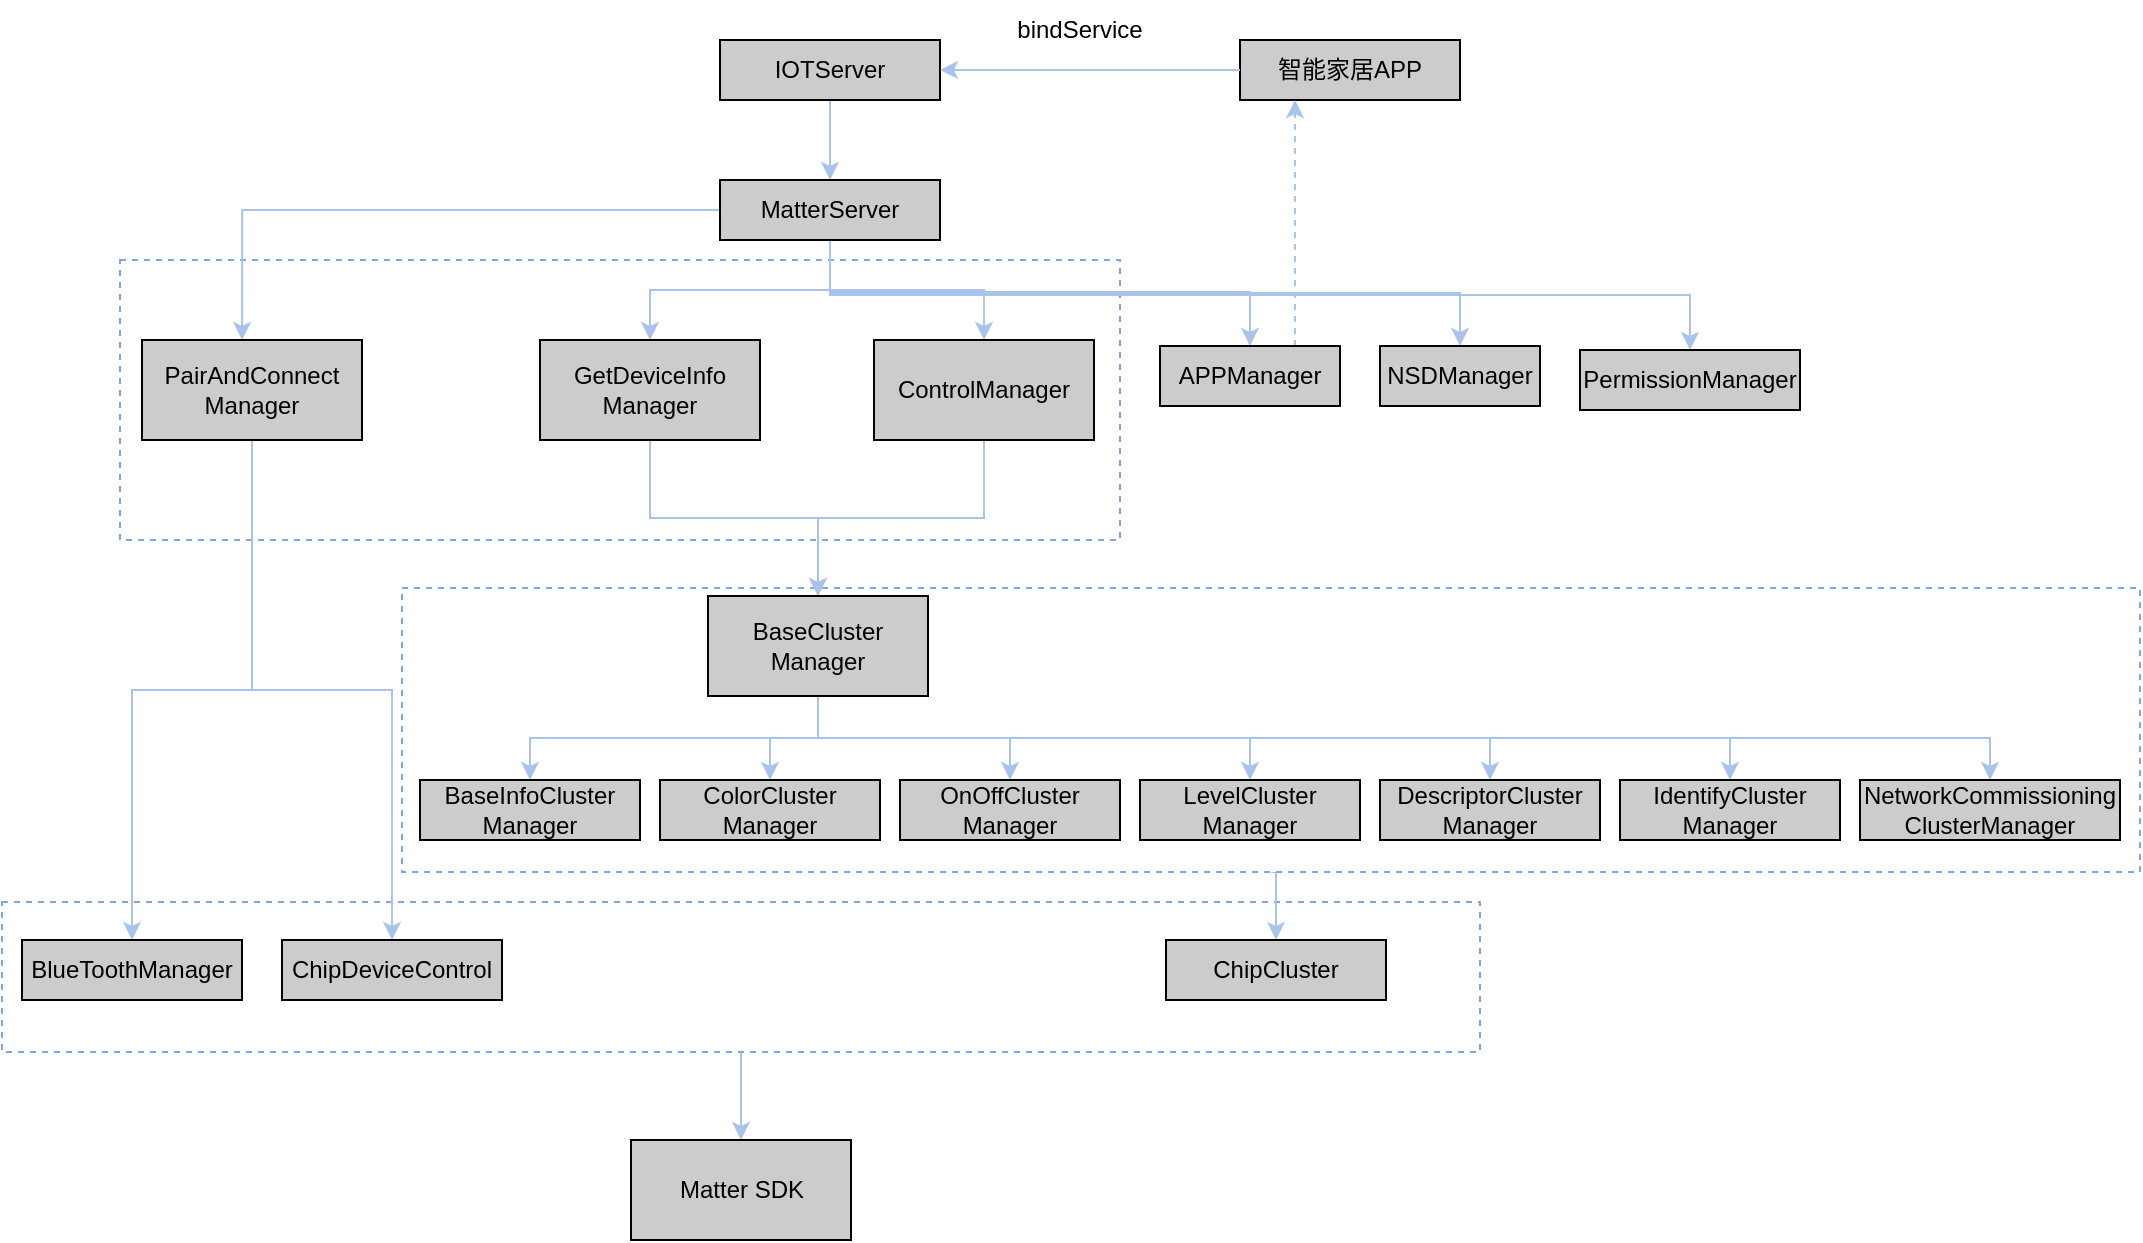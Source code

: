 <mxfile version="21.2.1" type="github">
  <diagram name="第 1 页" id="aasKgFVG1zb7dyKzAxKh">
    <mxGraphModel dx="2010" dy="657" grid="1" gridSize="10" guides="1" tooltips="1" connect="1" arrows="1" fold="1" page="1" pageScale="1" pageWidth="827" pageHeight="1169" math="0" shadow="0">
      <root>
        <mxCell id="0" />
        <mxCell id="1" parent="0" />
        <mxCell id="WiGVoq5VSTCztnOukMbd-56" style="edgeStyle=orthogonalEdgeStyle;rounded=0;orthogonalLoop=1;jettySize=auto;html=1;exitX=0.5;exitY=1;exitDx=0;exitDy=0;entryX=0.5;entryY=0;entryDx=0;entryDy=0;strokeColor=#A9C4EB;" edge="1" parent="1" source="WiGVoq5VSTCztnOukMbd-54" target="WiGVoq5VSTCztnOukMbd-55">
          <mxGeometry relative="1" as="geometry" />
        </mxCell>
        <mxCell id="WiGVoq5VSTCztnOukMbd-54" value="" style="rounded=0;whiteSpace=wrap;html=1;dashed=1;strokeColor=#7EA6E0;" vertex="1" parent="1">
          <mxGeometry x="-49" y="501" width="739" height="75" as="geometry" />
        </mxCell>
        <mxCell id="WiGVoq5VSTCztnOukMbd-53" style="edgeStyle=orthogonalEdgeStyle;rounded=0;orthogonalLoop=1;jettySize=auto;html=1;exitX=0.5;exitY=1;exitDx=0;exitDy=0;entryX=0.5;entryY=0;entryDx=0;entryDy=0;strokeColor=#A9C4EB;" edge="1" parent="1" source="WiGVoq5VSTCztnOukMbd-51" target="WiGVoq5VSTCztnOukMbd-48">
          <mxGeometry relative="1" as="geometry" />
        </mxCell>
        <mxCell id="WiGVoq5VSTCztnOukMbd-51" value="" style="rounded=0;whiteSpace=wrap;html=1;dashed=1;strokeColor=#7EA6E0;" vertex="1" parent="1">
          <mxGeometry x="151" y="344" width="869" height="142" as="geometry" />
        </mxCell>
        <mxCell id="WiGVoq5VSTCztnOukMbd-50" value="" style="rounded=0;whiteSpace=wrap;html=1;dashed=1;strokeColor=#7EA6E0;" vertex="1" parent="1">
          <mxGeometry x="10" y="180" width="500" height="140" as="geometry" />
        </mxCell>
        <mxCell id="WiGVoq5VSTCztnOukMbd-7" value="智能家居APP" style="rounded=0;whiteSpace=wrap;html=1;fillColor=#CCCCCC;" vertex="1" parent="1">
          <mxGeometry x="570" y="70" width="110" height="30" as="geometry" />
        </mxCell>
        <mxCell id="WiGVoq5VSTCztnOukMbd-11" style="edgeStyle=orthogonalEdgeStyle;rounded=0;orthogonalLoop=1;jettySize=auto;html=1;entryX=0.5;entryY=0;entryDx=0;entryDy=0;strokeColor=#A9C4EB;" edge="1" parent="1" source="WiGVoq5VSTCztnOukMbd-8" target="WiGVoq5VSTCztnOukMbd-10">
          <mxGeometry relative="1" as="geometry" />
        </mxCell>
        <mxCell id="WiGVoq5VSTCztnOukMbd-8" value="IOTServer" style="rounded=0;whiteSpace=wrap;html=1;fillColor=#CCCCCC;" vertex="1" parent="1">
          <mxGeometry x="310" y="70" width="110" height="30" as="geometry" />
        </mxCell>
        <mxCell id="WiGVoq5VSTCztnOukMbd-9" value="" style="endArrow=classic;html=1;rounded=0;entryX=1;entryY=0.5;entryDx=0;entryDy=0;strokeColor=#A9C4EB;" edge="1" parent="1" target="WiGVoq5VSTCztnOukMbd-8">
          <mxGeometry width="50" height="50" relative="1" as="geometry">
            <mxPoint x="570" y="85" as="sourcePoint" />
            <mxPoint x="290" y="40" as="targetPoint" />
          </mxGeometry>
        </mxCell>
        <mxCell id="WiGVoq5VSTCztnOukMbd-13" style="edgeStyle=orthogonalEdgeStyle;rounded=0;orthogonalLoop=1;jettySize=auto;html=1;entryX=0.455;entryY=0;entryDx=0;entryDy=0;entryPerimeter=0;strokeColor=#A9C4EB;" edge="1" parent="1" source="WiGVoq5VSTCztnOukMbd-10" target="WiGVoq5VSTCztnOukMbd-12">
          <mxGeometry relative="1" as="geometry" />
        </mxCell>
        <mxCell id="WiGVoq5VSTCztnOukMbd-19" style="edgeStyle=orthogonalEdgeStyle;rounded=0;orthogonalLoop=1;jettySize=auto;html=1;exitX=0.5;exitY=1;exitDx=0;exitDy=0;entryX=0.5;entryY=0;entryDx=0;entryDy=0;strokeColor=#A9C4EB;" edge="1" parent="1" source="WiGVoq5VSTCztnOukMbd-10" target="WiGVoq5VSTCztnOukMbd-14">
          <mxGeometry relative="1" as="geometry" />
        </mxCell>
        <mxCell id="WiGVoq5VSTCztnOukMbd-20" style="edgeStyle=orthogonalEdgeStyle;rounded=0;orthogonalLoop=1;jettySize=auto;html=1;exitX=0.5;exitY=1;exitDx=0;exitDy=0;entryX=0.5;entryY=0;entryDx=0;entryDy=0;strokeColor=#A9C4EB;" edge="1" parent="1" source="WiGVoq5VSTCztnOukMbd-10" target="WiGVoq5VSTCztnOukMbd-15">
          <mxGeometry relative="1" as="geometry" />
        </mxCell>
        <mxCell id="WiGVoq5VSTCztnOukMbd-21" style="edgeStyle=orthogonalEdgeStyle;rounded=0;orthogonalLoop=1;jettySize=auto;html=1;exitX=0.5;exitY=1;exitDx=0;exitDy=0;entryX=0.5;entryY=0;entryDx=0;entryDy=0;strokeColor=#A9C4EB;" edge="1" parent="1" source="WiGVoq5VSTCztnOukMbd-10" target="WiGVoq5VSTCztnOukMbd-16">
          <mxGeometry relative="1" as="geometry">
            <Array as="points">
              <mxPoint x="365" y="196" />
              <mxPoint x="575" y="196" />
            </Array>
          </mxGeometry>
        </mxCell>
        <mxCell id="WiGVoq5VSTCztnOukMbd-22" style="edgeStyle=orthogonalEdgeStyle;rounded=0;orthogonalLoop=1;jettySize=auto;html=1;exitX=0.5;exitY=1;exitDx=0;exitDy=0;entryX=0.5;entryY=0;entryDx=0;entryDy=0;strokeColor=#A9C4EB;" edge="1" parent="1" source="WiGVoq5VSTCztnOukMbd-10" target="WiGVoq5VSTCztnOukMbd-17">
          <mxGeometry relative="1" as="geometry" />
        </mxCell>
        <mxCell id="WiGVoq5VSTCztnOukMbd-23" style="edgeStyle=orthogonalEdgeStyle;rounded=0;orthogonalLoop=1;jettySize=auto;html=1;exitX=0.5;exitY=1;exitDx=0;exitDy=0;entryX=0.5;entryY=0;entryDx=0;entryDy=0;strokeColor=#A9C4EB;" edge="1" parent="1" source="WiGVoq5VSTCztnOukMbd-10" target="WiGVoq5VSTCztnOukMbd-18">
          <mxGeometry relative="1" as="geometry" />
        </mxCell>
        <mxCell id="WiGVoq5VSTCztnOukMbd-10" value="MatterServer" style="rounded=0;whiteSpace=wrap;html=1;fillColor=#CCCCCC;" vertex="1" parent="1">
          <mxGeometry x="310" y="140" width="110" height="30" as="geometry" />
        </mxCell>
        <mxCell id="WiGVoq5VSTCztnOukMbd-33" style="edgeStyle=orthogonalEdgeStyle;rounded=0;orthogonalLoop=1;jettySize=auto;html=1;exitX=0.5;exitY=1;exitDx=0;exitDy=0;strokeColor=#A9C4EB;" edge="1" parent="1" source="WiGVoq5VSTCztnOukMbd-12" target="WiGVoq5VSTCztnOukMbd-27">
          <mxGeometry relative="1" as="geometry" />
        </mxCell>
        <mxCell id="WiGVoq5VSTCztnOukMbd-34" style="edgeStyle=orthogonalEdgeStyle;rounded=0;orthogonalLoop=1;jettySize=auto;html=1;exitX=0.5;exitY=1;exitDx=0;exitDy=0;entryX=0.5;entryY=0;entryDx=0;entryDy=0;strokeColor=#A9C4EB;" edge="1" parent="1" source="WiGVoq5VSTCztnOukMbd-12" target="WiGVoq5VSTCztnOukMbd-28">
          <mxGeometry relative="1" as="geometry" />
        </mxCell>
        <mxCell id="WiGVoq5VSTCztnOukMbd-12" value="PairAndConnect&lt;br&gt;Manager" style="rounded=0;whiteSpace=wrap;html=1;fillColor=#CCCCCC;" vertex="1" parent="1">
          <mxGeometry x="21" y="220" width="110" height="50" as="geometry" />
        </mxCell>
        <mxCell id="WiGVoq5VSTCztnOukMbd-30" style="edgeStyle=orthogonalEdgeStyle;rounded=0;orthogonalLoop=1;jettySize=auto;html=1;exitX=0.5;exitY=1;exitDx=0;exitDy=0;entryX=0.5;entryY=0;entryDx=0;entryDy=0;strokeColor=#A9C4EB;" edge="1" parent="1" source="WiGVoq5VSTCztnOukMbd-14" target="WiGVoq5VSTCztnOukMbd-29">
          <mxGeometry relative="1" as="geometry" />
        </mxCell>
        <mxCell id="WiGVoq5VSTCztnOukMbd-14" value="GetDeviceInfo&lt;br&gt;Manager" style="rounded=0;whiteSpace=wrap;html=1;fillColor=#CCCCCC;" vertex="1" parent="1">
          <mxGeometry x="220" y="220" width="110" height="50" as="geometry" />
        </mxCell>
        <mxCell id="WiGVoq5VSTCztnOukMbd-31" style="edgeStyle=orthogonalEdgeStyle;rounded=0;orthogonalLoop=1;jettySize=auto;html=1;exitX=0.5;exitY=1;exitDx=0;exitDy=0;entryX=0.5;entryY=0;entryDx=0;entryDy=0;strokeColor=#A9C4EB;" edge="1" parent="1" source="WiGVoq5VSTCztnOukMbd-15" target="WiGVoq5VSTCztnOukMbd-29">
          <mxGeometry relative="1" as="geometry" />
        </mxCell>
        <mxCell id="WiGVoq5VSTCztnOukMbd-15" value="ControlManager" style="rounded=0;whiteSpace=wrap;html=1;fillColor=#CCCCCC;" vertex="1" parent="1">
          <mxGeometry x="387" y="220" width="110" height="50" as="geometry" />
        </mxCell>
        <mxCell id="WiGVoq5VSTCztnOukMbd-59" style="edgeStyle=orthogonalEdgeStyle;rounded=0;orthogonalLoop=1;jettySize=auto;html=1;exitX=0.75;exitY=0;exitDx=0;exitDy=0;entryX=0.25;entryY=1;entryDx=0;entryDy=0;dashed=1;strokeColor=#A9C4EB;" edge="1" parent="1" source="WiGVoq5VSTCztnOukMbd-16" target="WiGVoq5VSTCztnOukMbd-7">
          <mxGeometry relative="1" as="geometry" />
        </mxCell>
        <mxCell id="WiGVoq5VSTCztnOukMbd-16" value="APPManager" style="rounded=0;whiteSpace=wrap;html=1;fillColor=#CCCCCC;" vertex="1" parent="1">
          <mxGeometry x="530" y="223" width="90" height="30" as="geometry" />
        </mxCell>
        <mxCell id="WiGVoq5VSTCztnOukMbd-17" value="NSDManager" style="rounded=0;whiteSpace=wrap;html=1;fillColor=#CCCCCC;" vertex="1" parent="1">
          <mxGeometry x="640" y="223" width="80" height="30" as="geometry" />
        </mxCell>
        <mxCell id="WiGVoq5VSTCztnOukMbd-18" value="PermissionManager" style="rounded=0;whiteSpace=wrap;html=1;fillColor=#CCCCCC;" vertex="1" parent="1">
          <mxGeometry x="740" y="225" width="110" height="30" as="geometry" />
        </mxCell>
        <mxCell id="WiGVoq5VSTCztnOukMbd-27" value="BlueToothManager" style="rounded=0;whiteSpace=wrap;html=1;fillColor=#CCCCCC;" vertex="1" parent="1">
          <mxGeometry x="-39" y="520" width="110" height="30" as="geometry" />
        </mxCell>
        <mxCell id="WiGVoq5VSTCztnOukMbd-28" value="ChipDeviceControl" style="rounded=0;whiteSpace=wrap;html=1;fillColor=#CCCCCC;" vertex="1" parent="1">
          <mxGeometry x="91" y="520" width="110" height="30" as="geometry" />
        </mxCell>
        <mxCell id="WiGVoq5VSTCztnOukMbd-41" style="edgeStyle=orthogonalEdgeStyle;rounded=0;orthogonalLoop=1;jettySize=auto;html=1;exitX=0.5;exitY=1;exitDx=0;exitDy=0;entryX=0.5;entryY=0;entryDx=0;entryDy=0;strokeColor=#A9C4EB;" edge="1" parent="1" source="WiGVoq5VSTCztnOukMbd-29" target="WiGVoq5VSTCztnOukMbd-32">
          <mxGeometry relative="1" as="geometry" />
        </mxCell>
        <mxCell id="WiGVoq5VSTCztnOukMbd-42" style="edgeStyle=orthogonalEdgeStyle;rounded=0;orthogonalLoop=1;jettySize=auto;html=1;exitX=0.5;exitY=1;exitDx=0;exitDy=0;entryX=0.5;entryY=0;entryDx=0;entryDy=0;strokeColor=#A9C4EB;" edge="1" parent="1" source="WiGVoq5VSTCztnOukMbd-29" target="WiGVoq5VSTCztnOukMbd-35">
          <mxGeometry relative="1" as="geometry" />
        </mxCell>
        <mxCell id="WiGVoq5VSTCztnOukMbd-43" style="edgeStyle=orthogonalEdgeStyle;rounded=0;orthogonalLoop=1;jettySize=auto;html=1;exitX=0.5;exitY=1;exitDx=0;exitDy=0;entryX=0.5;entryY=0;entryDx=0;entryDy=0;strokeColor=#A9C4EB;" edge="1" parent="1" source="WiGVoq5VSTCztnOukMbd-29" target="WiGVoq5VSTCztnOukMbd-36">
          <mxGeometry relative="1" as="geometry" />
        </mxCell>
        <mxCell id="WiGVoq5VSTCztnOukMbd-44" style="edgeStyle=orthogonalEdgeStyle;rounded=0;orthogonalLoop=1;jettySize=auto;html=1;exitX=0.5;exitY=1;exitDx=0;exitDy=0;entryX=0.5;entryY=0;entryDx=0;entryDy=0;strokeColor=#A9C4EB;" edge="1" parent="1" source="WiGVoq5VSTCztnOukMbd-29" target="WiGVoq5VSTCztnOukMbd-37">
          <mxGeometry relative="1" as="geometry" />
        </mxCell>
        <mxCell id="WiGVoq5VSTCztnOukMbd-45" style="edgeStyle=orthogonalEdgeStyle;rounded=0;orthogonalLoop=1;jettySize=auto;html=1;exitX=0.5;exitY=1;exitDx=0;exitDy=0;entryX=0.5;entryY=0;entryDx=0;entryDy=0;strokeColor=#A9C4EB;" edge="1" parent="1" source="WiGVoq5VSTCztnOukMbd-29" target="WiGVoq5VSTCztnOukMbd-38">
          <mxGeometry relative="1" as="geometry" />
        </mxCell>
        <mxCell id="WiGVoq5VSTCztnOukMbd-46" style="edgeStyle=orthogonalEdgeStyle;rounded=0;orthogonalLoop=1;jettySize=auto;html=1;exitX=0.5;exitY=1;exitDx=0;exitDy=0;entryX=0.5;entryY=0;entryDx=0;entryDy=0;strokeColor=#A9C4EB;" edge="1" parent="1" source="WiGVoq5VSTCztnOukMbd-29" target="WiGVoq5VSTCztnOukMbd-39">
          <mxGeometry relative="1" as="geometry" />
        </mxCell>
        <mxCell id="WiGVoq5VSTCztnOukMbd-47" style="edgeStyle=orthogonalEdgeStyle;rounded=0;orthogonalLoop=1;jettySize=auto;html=1;exitX=0.5;exitY=1;exitDx=0;exitDy=0;entryX=0.5;entryY=0;entryDx=0;entryDy=0;strokeColor=#A9C4EB;" edge="1" parent="1" source="WiGVoq5VSTCztnOukMbd-29" target="WiGVoq5VSTCztnOukMbd-40">
          <mxGeometry relative="1" as="geometry" />
        </mxCell>
        <mxCell id="WiGVoq5VSTCztnOukMbd-29" value="BaseCluster&lt;br&gt;Manager" style="rounded=0;whiteSpace=wrap;html=1;fillColor=#CCCCCC;" vertex="1" parent="1">
          <mxGeometry x="304" y="348" width="110" height="50" as="geometry" />
        </mxCell>
        <mxCell id="WiGVoq5VSTCztnOukMbd-32" value="BaseInfoCluster&lt;br style=&quot;border-color: var(--border-color);&quot;&gt;Manager" style="rounded=0;whiteSpace=wrap;html=1;fillColor=#CCCCCC;" vertex="1" parent="1">
          <mxGeometry x="160" y="440" width="110" height="30" as="geometry" />
        </mxCell>
        <mxCell id="WiGVoq5VSTCztnOukMbd-35" value="ColorCluster&lt;br&gt;Manager" style="rounded=0;whiteSpace=wrap;html=1;fillColor=#CCCCCC;" vertex="1" parent="1">
          <mxGeometry x="280" y="440" width="110" height="30" as="geometry" />
        </mxCell>
        <mxCell id="WiGVoq5VSTCztnOukMbd-36" value="OnOffCluster&lt;br style=&quot;border-color: var(--border-color);&quot;&gt;Manager" style="rounded=0;whiteSpace=wrap;html=1;fillColor=#CCCCCC;" vertex="1" parent="1">
          <mxGeometry x="400" y="440" width="110" height="30" as="geometry" />
        </mxCell>
        <mxCell id="WiGVoq5VSTCztnOukMbd-37" value="LevelCluster&lt;br style=&quot;border-color: var(--border-color);&quot;&gt;Manager" style="rounded=0;whiteSpace=wrap;html=1;fillColor=#CCCCCC;" vertex="1" parent="1">
          <mxGeometry x="520" y="440" width="110" height="30" as="geometry" />
        </mxCell>
        <mxCell id="WiGVoq5VSTCztnOukMbd-38" value="DescriptorCluster&lt;br style=&quot;border-color: var(--border-color);&quot;&gt;Manager" style="rounded=0;whiteSpace=wrap;html=1;fillColor=#CCCCCC;" vertex="1" parent="1">
          <mxGeometry x="640" y="440" width="110" height="30" as="geometry" />
        </mxCell>
        <mxCell id="WiGVoq5VSTCztnOukMbd-39" value="IdentifyCluster&lt;br style=&quot;border-color: var(--border-color);&quot;&gt;Manager" style="rounded=0;whiteSpace=wrap;html=1;fillColor=#CCCCCC;" vertex="1" parent="1">
          <mxGeometry x="760" y="440" width="110" height="30" as="geometry" />
        </mxCell>
        <mxCell id="WiGVoq5VSTCztnOukMbd-40" value="NetworkCommissioning&lt;br&gt;ClusterManager" style="rounded=0;whiteSpace=wrap;html=1;fillColor=#CCCCCC;" vertex="1" parent="1">
          <mxGeometry x="880" y="440" width="130" height="30" as="geometry" />
        </mxCell>
        <mxCell id="WiGVoq5VSTCztnOukMbd-48" value="ChipCluster" style="rounded=0;whiteSpace=wrap;html=1;fillColor=#CCCCCC;" vertex="1" parent="1">
          <mxGeometry x="533" y="520" width="110" height="30" as="geometry" />
        </mxCell>
        <mxCell id="WiGVoq5VSTCztnOukMbd-52" value="bindService" style="text;html=1;strokeColor=none;fillColor=none;align=center;verticalAlign=middle;whiteSpace=wrap;rounded=0;" vertex="1" parent="1">
          <mxGeometry x="460" y="50" width="60" height="30" as="geometry" />
        </mxCell>
        <mxCell id="WiGVoq5VSTCztnOukMbd-55" value="Matter SDK" style="rounded=0;whiteSpace=wrap;html=1;fillColor=#CCCCCC;" vertex="1" parent="1">
          <mxGeometry x="265.5" y="620" width="110" height="50" as="geometry" />
        </mxCell>
      </root>
    </mxGraphModel>
  </diagram>
</mxfile>
